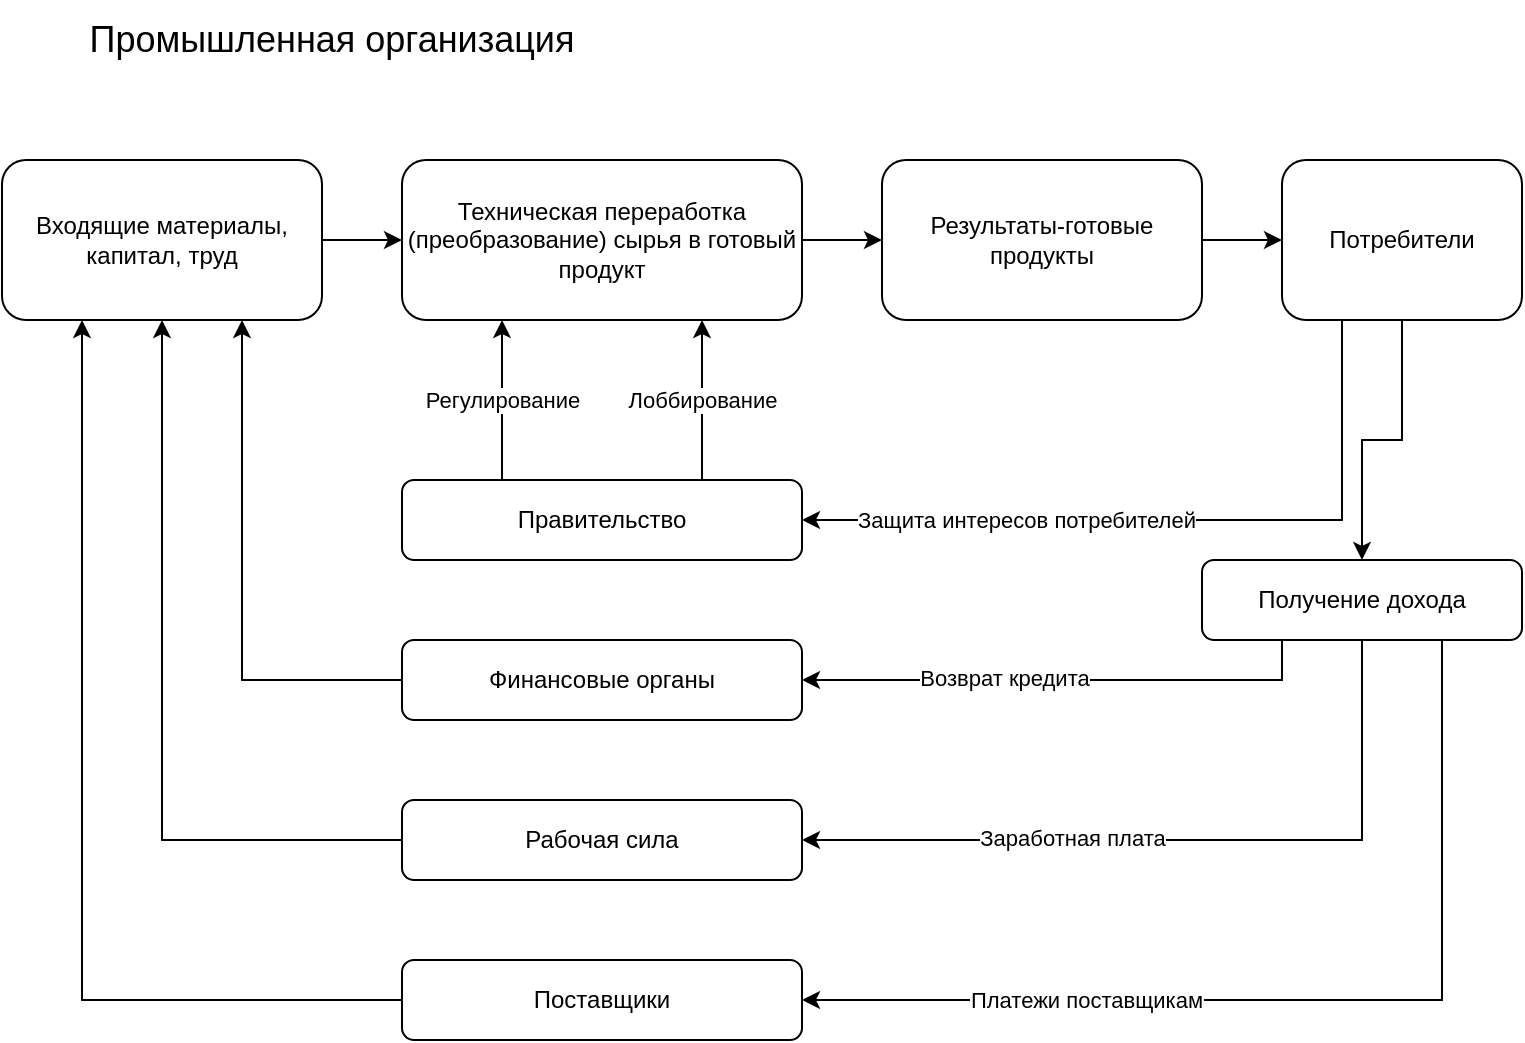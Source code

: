 <mxfile version="20.3.0" type="github">
  <diagram id="WiuyMp_RUBwJ1tMxnkiM" name="Страница 1">
    <mxGraphModel dx="946" dy="646" grid="1" gridSize="10" guides="1" tooltips="1" connect="1" arrows="1" fold="1" page="1" pageScale="1" pageWidth="827" pageHeight="1169" math="0" shadow="0">
      <root>
        <mxCell id="0" />
        <mxCell id="1" parent="0" />
        <mxCell id="XUD_TKHbQNdrTEIZYywG-11" value="" style="edgeStyle=orthogonalEdgeStyle;rounded=0;orthogonalLoop=1;jettySize=auto;html=1;" edge="1" parent="1" source="XUD_TKHbQNdrTEIZYywG-1" target="XUD_TKHbQNdrTEIZYywG-2">
          <mxGeometry relative="1" as="geometry" />
        </mxCell>
        <mxCell id="XUD_TKHbQNdrTEIZYywG-1" value="Техническая переработка (преобразование) сырья в готовый продукт" style="rounded=1;whiteSpace=wrap;html=1;" vertex="1" parent="1">
          <mxGeometry x="320" y="200" width="200" height="80" as="geometry" />
        </mxCell>
        <mxCell id="XUD_TKHbQNdrTEIZYywG-12" value="" style="edgeStyle=orthogonalEdgeStyle;rounded=0;orthogonalLoop=1;jettySize=auto;html=1;" edge="1" parent="1" source="XUD_TKHbQNdrTEIZYywG-2" target="XUD_TKHbQNdrTEIZYywG-3">
          <mxGeometry relative="1" as="geometry" />
        </mxCell>
        <mxCell id="XUD_TKHbQNdrTEIZYywG-2" value="Результаты-готовые продукты" style="rounded=1;whiteSpace=wrap;html=1;" vertex="1" parent="1">
          <mxGeometry x="560" y="200" width="160" height="80" as="geometry" />
        </mxCell>
        <mxCell id="XUD_TKHbQNdrTEIZYywG-13" value="" style="edgeStyle=orthogonalEdgeStyle;rounded=0;orthogonalLoop=1;jettySize=auto;html=1;" edge="1" parent="1" source="XUD_TKHbQNdrTEIZYywG-3" target="XUD_TKHbQNdrTEIZYywG-6">
          <mxGeometry relative="1" as="geometry" />
        </mxCell>
        <mxCell id="XUD_TKHbQNdrTEIZYywG-17" style="edgeStyle=orthogonalEdgeStyle;rounded=0;orthogonalLoop=1;jettySize=auto;html=1;exitX=0.25;exitY=1;exitDx=0;exitDy=0;entryX=1;entryY=0.5;entryDx=0;entryDy=0;" edge="1" parent="1" source="XUD_TKHbQNdrTEIZYywG-3" target="XUD_TKHbQNdrTEIZYywG-5">
          <mxGeometry relative="1" as="geometry" />
        </mxCell>
        <mxCell id="XUD_TKHbQNdrTEIZYywG-18" value="Защита интересов потребителей" style="edgeLabel;html=1;align=center;verticalAlign=middle;resizable=0;points=[];" vertex="1" connectable="0" parent="XUD_TKHbQNdrTEIZYywG-17">
          <mxGeometry x="0.395" relative="1" as="geometry">
            <mxPoint as="offset" />
          </mxGeometry>
        </mxCell>
        <mxCell id="XUD_TKHbQNdrTEIZYywG-3" value="Потребители" style="rounded=1;whiteSpace=wrap;html=1;" vertex="1" parent="1">
          <mxGeometry x="760" y="200" width="120" height="80" as="geometry" />
        </mxCell>
        <mxCell id="XUD_TKHbQNdrTEIZYywG-10" value="" style="edgeStyle=orthogonalEdgeStyle;rounded=0;orthogonalLoop=1;jettySize=auto;html=1;" edge="1" parent="1" source="XUD_TKHbQNdrTEIZYywG-4" target="XUD_TKHbQNdrTEIZYywG-1">
          <mxGeometry relative="1" as="geometry" />
        </mxCell>
        <mxCell id="XUD_TKHbQNdrTEIZYywG-4" value="Входящие материалы, капитал, труд" style="rounded=1;whiteSpace=wrap;html=1;" vertex="1" parent="1">
          <mxGeometry x="120" y="200" width="160" height="80" as="geometry" />
        </mxCell>
        <mxCell id="XUD_TKHbQNdrTEIZYywG-14" style="edgeStyle=orthogonalEdgeStyle;rounded=0;orthogonalLoop=1;jettySize=auto;html=1;exitX=0.75;exitY=0;exitDx=0;exitDy=0;entryX=0.75;entryY=1;entryDx=0;entryDy=0;" edge="1" parent="1" source="XUD_TKHbQNdrTEIZYywG-5" target="XUD_TKHbQNdrTEIZYywG-1">
          <mxGeometry relative="1" as="geometry" />
        </mxCell>
        <mxCell id="XUD_TKHbQNdrTEIZYywG-16" value="Лоббирование" style="edgeLabel;html=1;align=center;verticalAlign=middle;resizable=0;points=[];" vertex="1" connectable="0" parent="XUD_TKHbQNdrTEIZYywG-14">
          <mxGeometry x="0.037" relative="1" as="geometry">
            <mxPoint y="1" as="offset" />
          </mxGeometry>
        </mxCell>
        <mxCell id="XUD_TKHbQNdrTEIZYywG-15" value="Регулирование" style="edgeStyle=orthogonalEdgeStyle;rounded=0;orthogonalLoop=1;jettySize=auto;html=1;exitX=0.25;exitY=0;exitDx=0;exitDy=0;entryX=0.25;entryY=1;entryDx=0;entryDy=0;" edge="1" parent="1" source="XUD_TKHbQNdrTEIZYywG-5" target="XUD_TKHbQNdrTEIZYywG-1">
          <mxGeometry relative="1" as="geometry" />
        </mxCell>
        <mxCell id="XUD_TKHbQNdrTEIZYywG-5" value="Правительство" style="rounded=1;whiteSpace=wrap;html=1;" vertex="1" parent="1">
          <mxGeometry x="320" y="360" width="200" height="40" as="geometry" />
        </mxCell>
        <mxCell id="XUD_TKHbQNdrTEIZYywG-19" style="edgeStyle=orthogonalEdgeStyle;rounded=0;orthogonalLoop=1;jettySize=auto;html=1;exitX=0.25;exitY=1;exitDx=0;exitDy=0;entryX=1;entryY=0.5;entryDx=0;entryDy=0;" edge="1" parent="1" source="XUD_TKHbQNdrTEIZYywG-6" target="XUD_TKHbQNdrTEIZYywG-7">
          <mxGeometry relative="1" as="geometry" />
        </mxCell>
        <mxCell id="XUD_TKHbQNdrTEIZYywG-25" value="Возврат кредита" style="edgeLabel;html=1;align=center;verticalAlign=middle;resizable=0;points=[];" vertex="1" connectable="0" parent="XUD_TKHbQNdrTEIZYywG-19">
          <mxGeometry x="0.223" y="-1" relative="1" as="geometry">
            <mxPoint as="offset" />
          </mxGeometry>
        </mxCell>
        <mxCell id="XUD_TKHbQNdrTEIZYywG-20" style="edgeStyle=orthogonalEdgeStyle;rounded=0;orthogonalLoop=1;jettySize=auto;html=1;exitX=0.5;exitY=1;exitDx=0;exitDy=0;entryX=1;entryY=0.5;entryDx=0;entryDy=0;" edge="1" parent="1" source="XUD_TKHbQNdrTEIZYywG-6" target="XUD_TKHbQNdrTEIZYywG-8">
          <mxGeometry relative="1" as="geometry" />
        </mxCell>
        <mxCell id="XUD_TKHbQNdrTEIZYywG-26" value="Заработная плата" style="edgeLabel;html=1;align=center;verticalAlign=middle;resizable=0;points=[];" vertex="1" connectable="0" parent="XUD_TKHbQNdrTEIZYywG-20">
          <mxGeometry x="0.289" y="-1" relative="1" as="geometry">
            <mxPoint as="offset" />
          </mxGeometry>
        </mxCell>
        <mxCell id="XUD_TKHbQNdrTEIZYywG-21" style="edgeStyle=orthogonalEdgeStyle;rounded=0;orthogonalLoop=1;jettySize=auto;html=1;exitX=0.75;exitY=1;exitDx=0;exitDy=0;entryX=1;entryY=0.5;entryDx=0;entryDy=0;" edge="1" parent="1" source="XUD_TKHbQNdrTEIZYywG-6" target="XUD_TKHbQNdrTEIZYywG-9">
          <mxGeometry relative="1" as="geometry" />
        </mxCell>
        <mxCell id="XUD_TKHbQNdrTEIZYywG-27" value="Платежи поставщикам" style="edgeLabel;html=1;align=center;verticalAlign=middle;resizable=0;points=[];" vertex="1" connectable="0" parent="XUD_TKHbQNdrTEIZYywG-21">
          <mxGeometry x="0.432" relative="1" as="geometry">
            <mxPoint as="offset" />
          </mxGeometry>
        </mxCell>
        <mxCell id="XUD_TKHbQNdrTEIZYywG-6" value="Получение дохода" style="rounded=1;whiteSpace=wrap;html=1;" vertex="1" parent="1">
          <mxGeometry x="720" y="400" width="160" height="40" as="geometry" />
        </mxCell>
        <mxCell id="XUD_TKHbQNdrTEIZYywG-22" style="edgeStyle=orthogonalEdgeStyle;rounded=0;orthogonalLoop=1;jettySize=auto;html=1;exitX=0;exitY=0.5;exitDx=0;exitDy=0;entryX=0.75;entryY=1;entryDx=0;entryDy=0;" edge="1" parent="1" source="XUD_TKHbQNdrTEIZYywG-7" target="XUD_TKHbQNdrTEIZYywG-4">
          <mxGeometry relative="1" as="geometry" />
        </mxCell>
        <mxCell id="XUD_TKHbQNdrTEIZYywG-7" value="Финансовые органы" style="rounded=1;whiteSpace=wrap;html=1;" vertex="1" parent="1">
          <mxGeometry x="320" y="440" width="200" height="40" as="geometry" />
        </mxCell>
        <mxCell id="XUD_TKHbQNdrTEIZYywG-23" style="edgeStyle=orthogonalEdgeStyle;rounded=0;orthogonalLoop=1;jettySize=auto;html=1;exitX=0;exitY=0.5;exitDx=0;exitDy=0;entryX=0.5;entryY=1;entryDx=0;entryDy=0;" edge="1" parent="1" source="XUD_TKHbQNdrTEIZYywG-8" target="XUD_TKHbQNdrTEIZYywG-4">
          <mxGeometry relative="1" as="geometry" />
        </mxCell>
        <mxCell id="XUD_TKHbQNdrTEIZYywG-8" value="Рабочая сила" style="rounded=1;whiteSpace=wrap;html=1;" vertex="1" parent="1">
          <mxGeometry x="320" y="520" width="200" height="40" as="geometry" />
        </mxCell>
        <mxCell id="XUD_TKHbQNdrTEIZYywG-24" style="edgeStyle=orthogonalEdgeStyle;rounded=0;orthogonalLoop=1;jettySize=auto;html=1;exitX=0;exitY=0.5;exitDx=0;exitDy=0;entryX=0.25;entryY=1;entryDx=0;entryDy=0;" edge="1" parent="1" source="XUD_TKHbQNdrTEIZYywG-9" target="XUD_TKHbQNdrTEIZYywG-4">
          <mxGeometry relative="1" as="geometry" />
        </mxCell>
        <mxCell id="XUD_TKHbQNdrTEIZYywG-9" value="Поставщики" style="rounded=1;whiteSpace=wrap;html=1;" vertex="1" parent="1">
          <mxGeometry x="320" y="600" width="200" height="40" as="geometry" />
        </mxCell>
        <mxCell id="XUD_TKHbQNdrTEIZYywG-28" value="&lt;font style=&quot;font-size: 18px;&quot;&gt;Промышленная организация&lt;/font&gt;" style="text;html=1;strokeColor=none;fillColor=none;align=center;verticalAlign=middle;whiteSpace=wrap;rounded=0;" vertex="1" parent="1">
          <mxGeometry x="120" y="120" width="330" height="40" as="geometry" />
        </mxCell>
      </root>
    </mxGraphModel>
  </diagram>
</mxfile>

